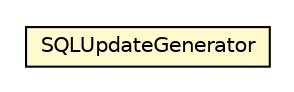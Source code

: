 #!/usr/local/bin/dot
#
# Class diagram 
# Generated by UMLGraph version 5.1 (http://www.umlgraph.org/)
#

digraph G {
	edge [fontname="Helvetica",fontsize=10,labelfontname="Helvetica",labelfontsize=10];
	node [fontname="Helvetica",fontsize=10,shape=plaintext];
	nodesep=0.25;
	ranksep=0.5;
	// pt.ist.fenixframework.backend.jvstmojb.repository.SQLUpdateGenerator
	c138818 [label=<<table title="pt.ist.fenixframework.backend.jvstmojb.repository.SQLUpdateGenerator" border="0" cellborder="1" cellspacing="0" cellpadding="2" port="p" bgcolor="lemonChiffon" href="./SQLUpdateGenerator.html">
		<tr><td><table border="0" cellspacing="0" cellpadding="1">
<tr><td align="center" balign="center"> SQLUpdateGenerator </td></tr>
		</table></td></tr>
		</table>>, fontname="Helvetica", fontcolor="black", fontsize=10.0];
}

